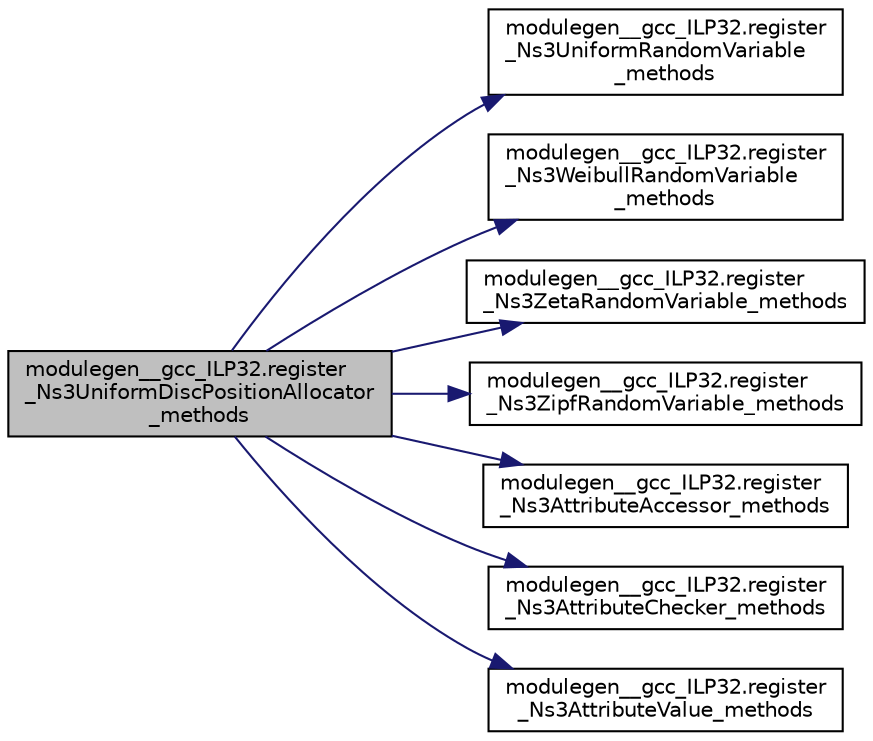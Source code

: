 digraph "modulegen__gcc_ILP32.register_Ns3UniformDiscPositionAllocator_methods"
{
  edge [fontname="Helvetica",fontsize="10",labelfontname="Helvetica",labelfontsize="10"];
  node [fontname="Helvetica",fontsize="10",shape=record];
  rankdir="LR";
  Node1 [label="modulegen__gcc_ILP32.register\l_Ns3UniformDiscPositionAllocator\l_methods",height=0.2,width=0.4,color="black", fillcolor="grey75", style="filled", fontcolor="black"];
  Node1 -> Node2 [color="midnightblue",fontsize="10",style="solid"];
  Node2 [label="modulegen__gcc_ILP32.register\l_Ns3UniformRandomVariable\l_methods",height=0.2,width=0.4,color="black", fillcolor="white", style="filled",URL="$d5/d79/namespacemodulegen____gcc__ILP32.html#a5465d181d936c13f0d7dd97daae33da0"];
  Node1 -> Node3 [color="midnightblue",fontsize="10",style="solid"];
  Node3 [label="modulegen__gcc_ILP32.register\l_Ns3WeibullRandomVariable\l_methods",height=0.2,width=0.4,color="black", fillcolor="white", style="filled",URL="$d5/d79/namespacemodulegen____gcc__ILP32.html#a1b7e953b4fcdede15ddee8f372636aeb"];
  Node1 -> Node4 [color="midnightblue",fontsize="10",style="solid"];
  Node4 [label="modulegen__gcc_ILP32.register\l_Ns3ZetaRandomVariable_methods",height=0.2,width=0.4,color="black", fillcolor="white", style="filled",URL="$d5/d79/namespacemodulegen____gcc__ILP32.html#aa274e4bd8d5ca034ca1600f4e3837763"];
  Node1 -> Node5 [color="midnightblue",fontsize="10",style="solid"];
  Node5 [label="modulegen__gcc_ILP32.register\l_Ns3ZipfRandomVariable_methods",height=0.2,width=0.4,color="black", fillcolor="white", style="filled",URL="$d5/d79/namespacemodulegen____gcc__ILP32.html#ac5e1d46fed6d871a113192dad04bec07"];
  Node1 -> Node6 [color="midnightblue",fontsize="10",style="solid"];
  Node6 [label="modulegen__gcc_ILP32.register\l_Ns3AttributeAccessor_methods",height=0.2,width=0.4,color="black", fillcolor="white", style="filled",URL="$d5/d79/namespacemodulegen____gcc__ILP32.html#a8f1258b8ab8ec43af174fc3ff9198eb6"];
  Node1 -> Node7 [color="midnightblue",fontsize="10",style="solid"];
  Node7 [label="modulegen__gcc_ILP32.register\l_Ns3AttributeChecker_methods",height=0.2,width=0.4,color="black", fillcolor="white", style="filled",URL="$d5/d79/namespacemodulegen____gcc__ILP32.html#a891dd82b08e1260e01670cf52c90138c"];
  Node1 -> Node8 [color="midnightblue",fontsize="10",style="solid"];
  Node8 [label="modulegen__gcc_ILP32.register\l_Ns3AttributeValue_methods",height=0.2,width=0.4,color="black", fillcolor="white", style="filled",URL="$d5/d79/namespacemodulegen____gcc__ILP32.html#a7475be8fb4d2d4611c513f6d21c50a32"];
}
